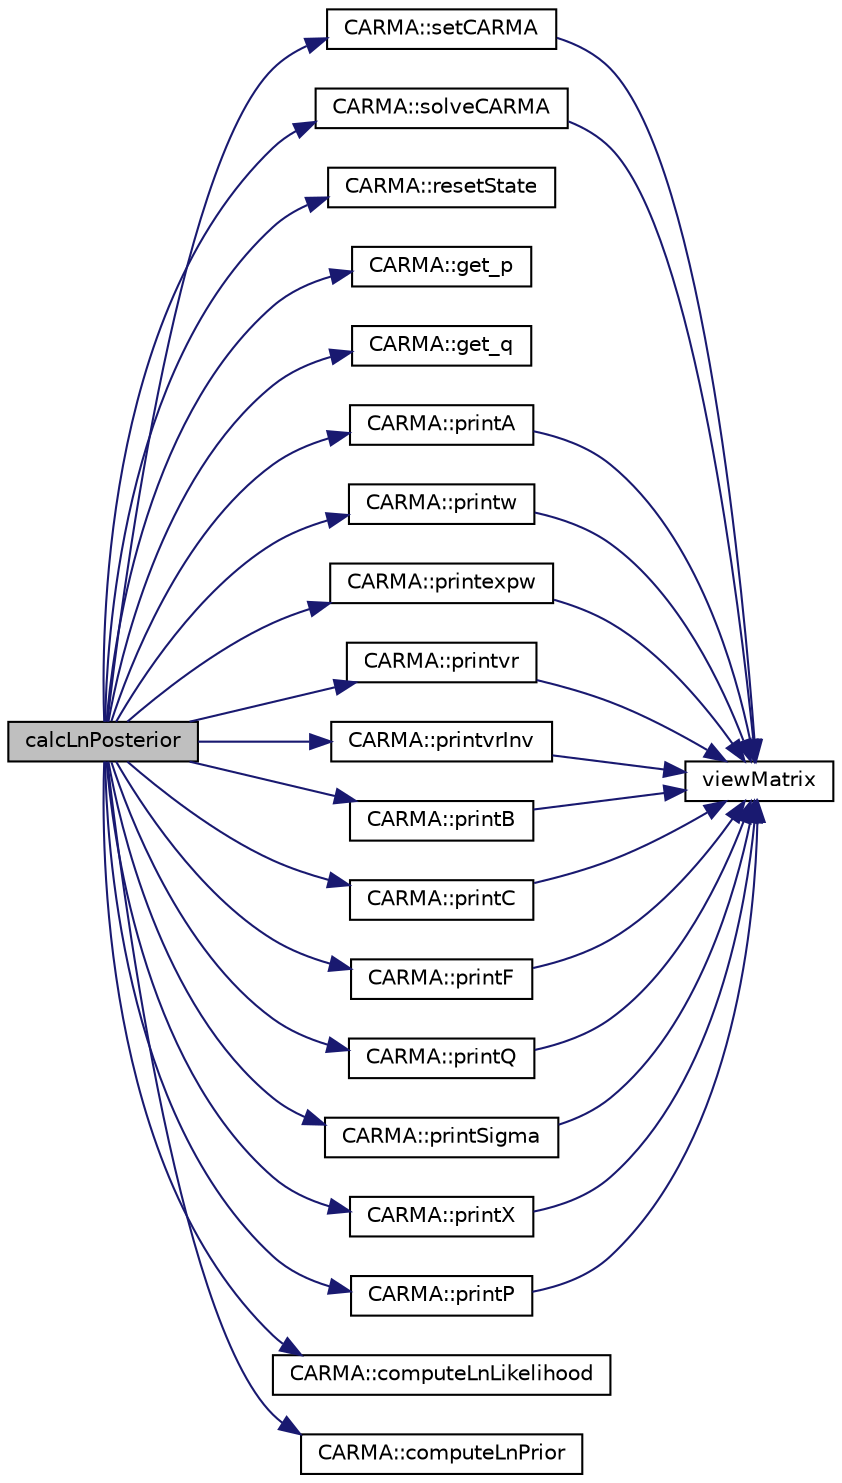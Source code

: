 digraph "calcLnPosterior"
{
  edge [fontname="Helvetica",fontsize="10",labelfontname="Helvetica",labelfontsize="10"];
  node [fontname="Helvetica",fontsize="10",shape=record];
  rankdir="LR";
  Node1 [label="calcLnPosterior",height=0.2,width=0.4,color="black", fillcolor="grey75", style="filled" fontcolor="black"];
  Node1 -> Node2 [color="midnightblue",fontsize="10",style="solid"];
  Node2 [label="CARMA::setCARMA",height=0.2,width=0.4,color="black", fillcolor="white", style="filled",URL="$class_c_a_r_m_a.html#a6c1c104dcf44e34fb596c6068239347e"];
  Node2 -> Node3 [color="midnightblue",fontsize="10",style="solid"];
  Node3 [label="viewMatrix",height=0.2,width=0.4,color="black", fillcolor="white", style="filled",URL="$_c_a_r_m_a_8cpp.html#a32cca3ca3e17261a84d64c6653524515"];
  Node1 -> Node4 [color="midnightblue",fontsize="10",style="solid"];
  Node4 [label="CARMA::solveCARMA",height=0.2,width=0.4,color="black", fillcolor="white", style="filled",URL="$class_c_a_r_m_a.html#ad4391fa9d2ae5f6673b9ac762fd1795a"];
  Node4 -> Node3 [color="midnightblue",fontsize="10",style="solid"];
  Node1 -> Node5 [color="midnightblue",fontsize="10",style="solid"];
  Node5 [label="CARMA::resetState",height=0.2,width=0.4,color="black", fillcolor="white", style="filled",URL="$class_c_a_r_m_a.html#a8748732c23bc65486b9df8f25a905cf9"];
  Node1 -> Node6 [color="midnightblue",fontsize="10",style="solid"];
  Node6 [label="CARMA::get_p",height=0.2,width=0.4,color="black", fillcolor="white", style="filled",URL="$class_c_a_r_m_a.html#af758356c8aec7ea57d4edbd4c430c780"];
  Node1 -> Node7 [color="midnightblue",fontsize="10",style="solid"];
  Node7 [label="CARMA::get_q",height=0.2,width=0.4,color="black", fillcolor="white", style="filled",URL="$class_c_a_r_m_a.html#aca44011b5238545f728d61d1cbbb72c2"];
  Node1 -> Node8 [color="midnightblue",fontsize="10",style="solid"];
  Node8 [label="CARMA::printA",height=0.2,width=0.4,color="black", fillcolor="white", style="filled",URL="$class_c_a_r_m_a.html#aeecd124f696410809e879436b70af1ec"];
  Node8 -> Node3 [color="midnightblue",fontsize="10",style="solid"];
  Node1 -> Node9 [color="midnightblue",fontsize="10",style="solid"];
  Node9 [label="CARMA::printw",height=0.2,width=0.4,color="black", fillcolor="white", style="filled",URL="$class_c_a_r_m_a.html#a52ad7813fcd1aa86359bf8946fca45b4"];
  Node9 -> Node3 [color="midnightblue",fontsize="10",style="solid"];
  Node1 -> Node10 [color="midnightblue",fontsize="10",style="solid"];
  Node10 [label="CARMA::printexpw",height=0.2,width=0.4,color="black", fillcolor="white", style="filled",URL="$class_c_a_r_m_a.html#a8cb9254e44aa635c08059ec14a4e2248"];
  Node10 -> Node3 [color="midnightblue",fontsize="10",style="solid"];
  Node1 -> Node11 [color="midnightblue",fontsize="10",style="solid"];
  Node11 [label="CARMA::printvr",height=0.2,width=0.4,color="black", fillcolor="white", style="filled",URL="$class_c_a_r_m_a.html#aec5cf02ae8c2b4d406e82c663fb69c42"];
  Node11 -> Node3 [color="midnightblue",fontsize="10",style="solid"];
  Node1 -> Node12 [color="midnightblue",fontsize="10",style="solid"];
  Node12 [label="CARMA::printvrInv",height=0.2,width=0.4,color="black", fillcolor="white", style="filled",URL="$class_c_a_r_m_a.html#a3145a01eae617e76e11305ca2ec4b61d"];
  Node12 -> Node3 [color="midnightblue",fontsize="10",style="solid"];
  Node1 -> Node13 [color="midnightblue",fontsize="10",style="solid"];
  Node13 [label="CARMA::printB",height=0.2,width=0.4,color="black", fillcolor="white", style="filled",URL="$class_c_a_r_m_a.html#ace5f4355098caa632c9aba28b2882b08"];
  Node13 -> Node3 [color="midnightblue",fontsize="10",style="solid"];
  Node1 -> Node14 [color="midnightblue",fontsize="10",style="solid"];
  Node14 [label="CARMA::printC",height=0.2,width=0.4,color="black", fillcolor="white", style="filled",URL="$class_c_a_r_m_a.html#a3ffc6377d85bdb5f3a4192ad5826a9df"];
  Node14 -> Node3 [color="midnightblue",fontsize="10",style="solid"];
  Node1 -> Node15 [color="midnightblue",fontsize="10",style="solid"];
  Node15 [label="CARMA::printF",height=0.2,width=0.4,color="black", fillcolor="white", style="filled",URL="$class_c_a_r_m_a.html#a003b1ea5dac58b64dba766b06991103a"];
  Node15 -> Node3 [color="midnightblue",fontsize="10",style="solid"];
  Node1 -> Node16 [color="midnightblue",fontsize="10",style="solid"];
  Node16 [label="CARMA::printQ",height=0.2,width=0.4,color="black", fillcolor="white", style="filled",URL="$class_c_a_r_m_a.html#ac9b01a1959b935de28e65904529b190b"];
  Node16 -> Node3 [color="midnightblue",fontsize="10",style="solid"];
  Node1 -> Node17 [color="midnightblue",fontsize="10",style="solid"];
  Node17 [label="CARMA::printSigma",height=0.2,width=0.4,color="black", fillcolor="white", style="filled",URL="$class_c_a_r_m_a.html#a484c74e9fbbdb718b449fd07d192ef9c"];
  Node17 -> Node3 [color="midnightblue",fontsize="10",style="solid"];
  Node1 -> Node18 [color="midnightblue",fontsize="10",style="solid"];
  Node18 [label="CARMA::printX",height=0.2,width=0.4,color="black", fillcolor="white", style="filled",URL="$class_c_a_r_m_a.html#a6df47e4eb5549a3108f7ec6a5e7821c2"];
  Node18 -> Node3 [color="midnightblue",fontsize="10",style="solid"];
  Node1 -> Node19 [color="midnightblue",fontsize="10",style="solid"];
  Node19 [label="CARMA::printP",height=0.2,width=0.4,color="black", fillcolor="white", style="filled",URL="$class_c_a_r_m_a.html#a0281829307d89b518920f2a0be1c5686"];
  Node19 -> Node3 [color="midnightblue",fontsize="10",style="solid"];
  Node1 -> Node20 [color="midnightblue",fontsize="10",style="solid"];
  Node20 [label="CARMA::computeLnLikelihood",height=0.2,width=0.4,color="black", fillcolor="white", style="filled",URL="$class_c_a_r_m_a.html#af8f65514684e13060bf6614d2401c3dd"];
  Node1 -> Node21 [color="midnightblue",fontsize="10",style="solid"];
  Node21 [label="CARMA::computeLnPrior",height=0.2,width=0.4,color="black", fillcolor="white", style="filled",URL="$class_c_a_r_m_a.html#aec6ca9d09edc9a5a4a69c4ccec69a6a3"];
}
